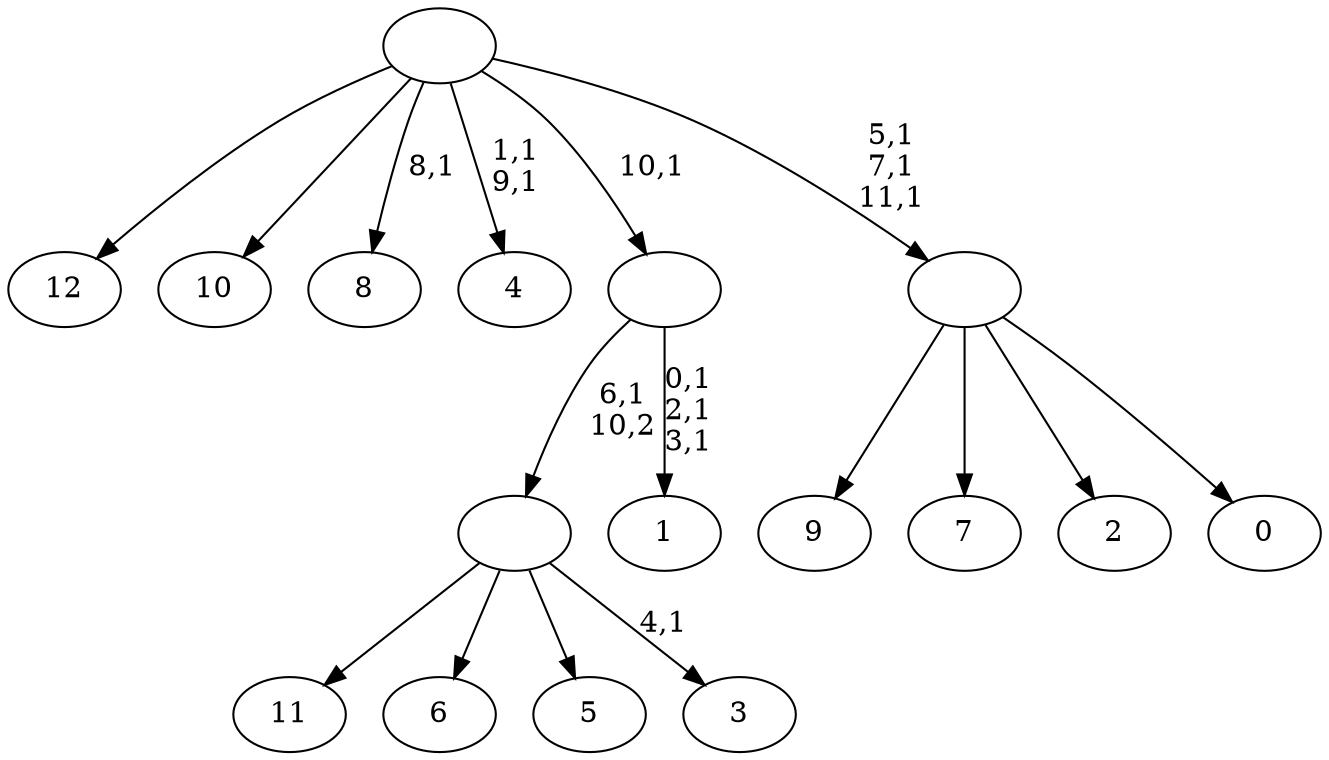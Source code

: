 digraph T {
	25 [label="12"]
	24 [label="11"]
	23 [label="10"]
	22 [label="9"]
	21 [label="8"]
	19 [label="7"]
	18 [label="6"]
	17 [label="5"]
	16 [label="4"]
	13 [label="3"]
	11 [label=""]
	10 [label="2"]
	9 [label="1"]
	5 [label=""]
	4 [label="0"]
	3 [label=""]
	0 [label=""]
	11 -> 13 [label="4,1"]
	11 -> 24 [label=""]
	11 -> 18 [label=""]
	11 -> 17 [label=""]
	5 -> 9 [label="0,1\n2,1\n3,1"]
	5 -> 11 [label="6,1\n10,2"]
	3 -> 22 [label=""]
	3 -> 19 [label=""]
	3 -> 10 [label=""]
	3 -> 4 [label=""]
	0 -> 3 [label="5,1\n7,1\n11,1"]
	0 -> 16 [label="1,1\n9,1"]
	0 -> 21 [label="8,1"]
	0 -> 25 [label=""]
	0 -> 23 [label=""]
	0 -> 5 [label="10,1"]
}
